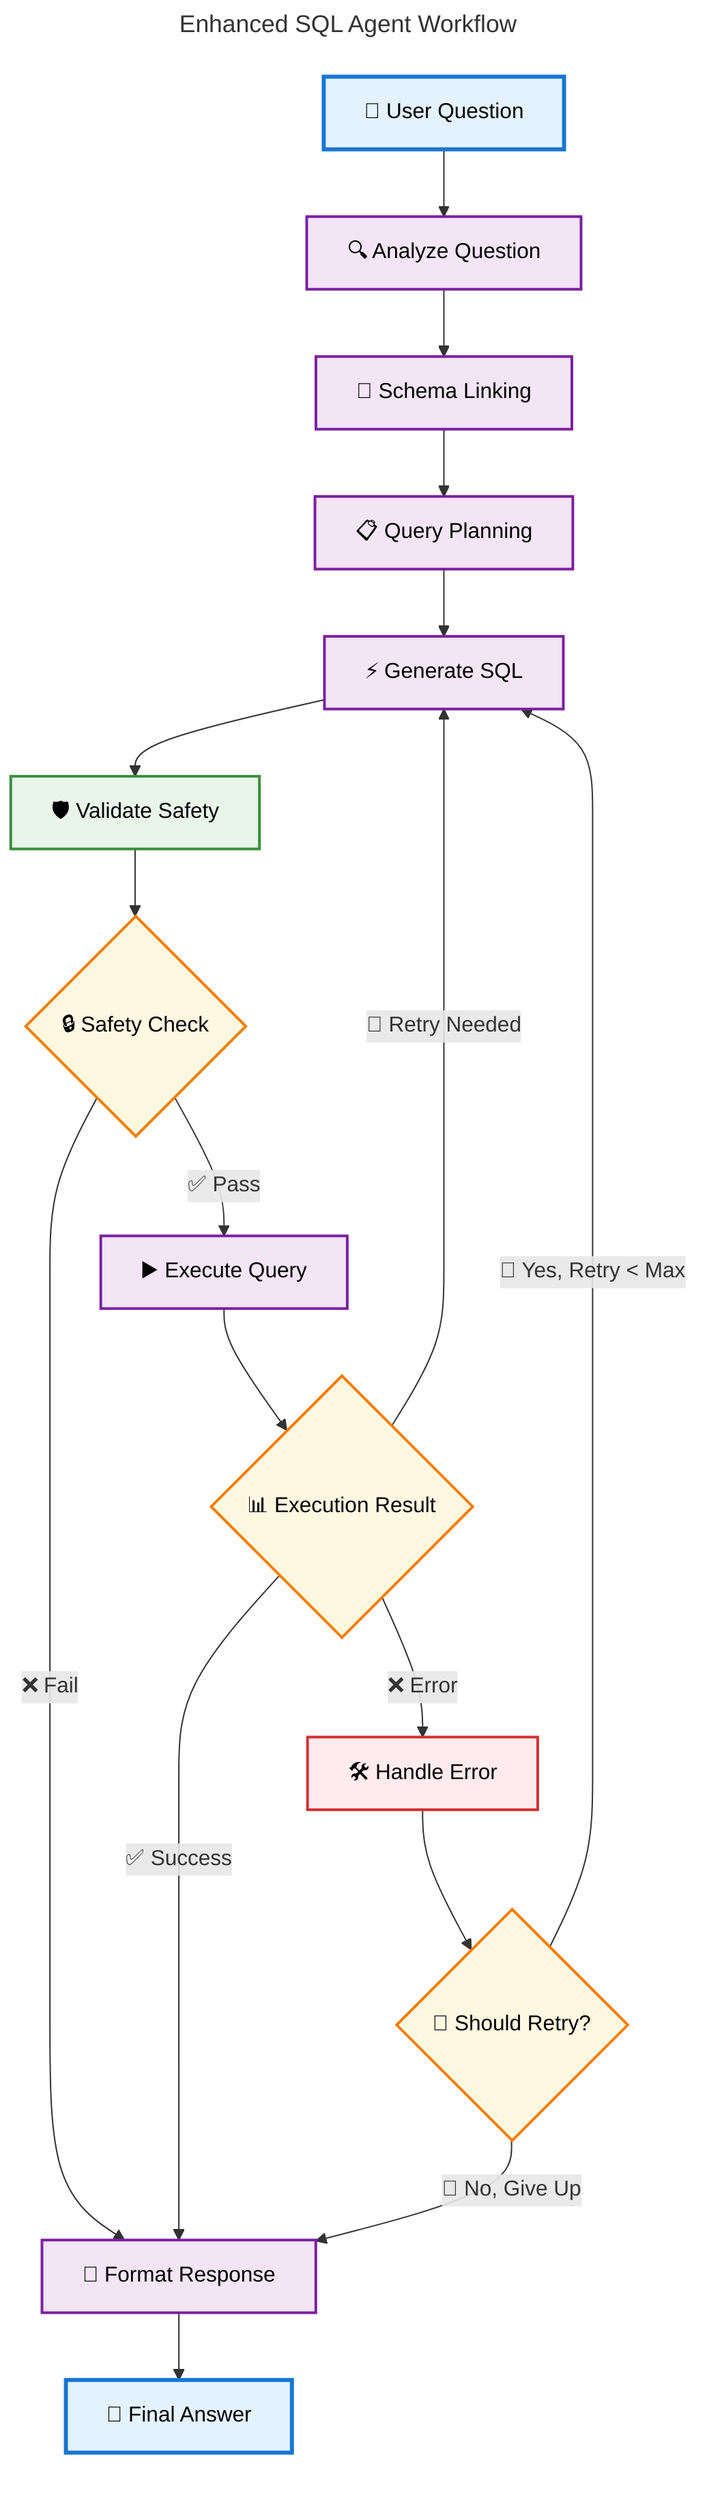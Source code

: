 ---
title: Enhanced SQL Agent Workflow
---
graph TD
    %% Main Workflow
    A[🤔 User Question] --> B[🔍 Analyze Question]
    B --> C[🔗 Schema Linking]
    C --> D[📋 Query Planning]
    D --> E[⚡ Generate SQL]
    E --> F[🛡️ Validate Safety]

    %% Safety Check Branch
    F --> G{🔒 Safety Check}
    G -->|✅ Pass| H[▶️ Execute Query]
    G -->|❌ Fail| M[📝 Format Response]

    %% Execution Branch
    H --> I{📊 Execution Result}
    I -->|✅ Success| M[📝 Format Response]
    I -->|❌ Error| J[🛠️ Handle Error]
    I -->|🔄 Retry Needed| E

    %% Error Handling Branch
    J --> K{🤔 Should Retry?}
    K -->|🔄 Yes, Retry < Max| E
    K -->|🛑 No, Give Up| M

    %% Final Output
    M --> N[📝 Final Answer]

    %% Styling
    classDef startEnd fill:#e3f2fd,stroke:#1976d2,stroke-width:3px,color:#000
    classDef process fill:#f3e5f5,stroke:#7b1fa2,stroke-width:2px,color:#000
    classDef decision fill:#fff8e1,stroke:#f57c00,stroke-width:2px,color:#000
    classDef error fill:#ffebee,stroke:#d32f2f,stroke-width:2px,color:#000
    classDef success fill:#e8f5e8,stroke:#388e3c,stroke-width:2px,color:#000

    class A,N startEnd
    class B,C,D,E,H,M process
    class G,I,K decision
    class J error
    class F success